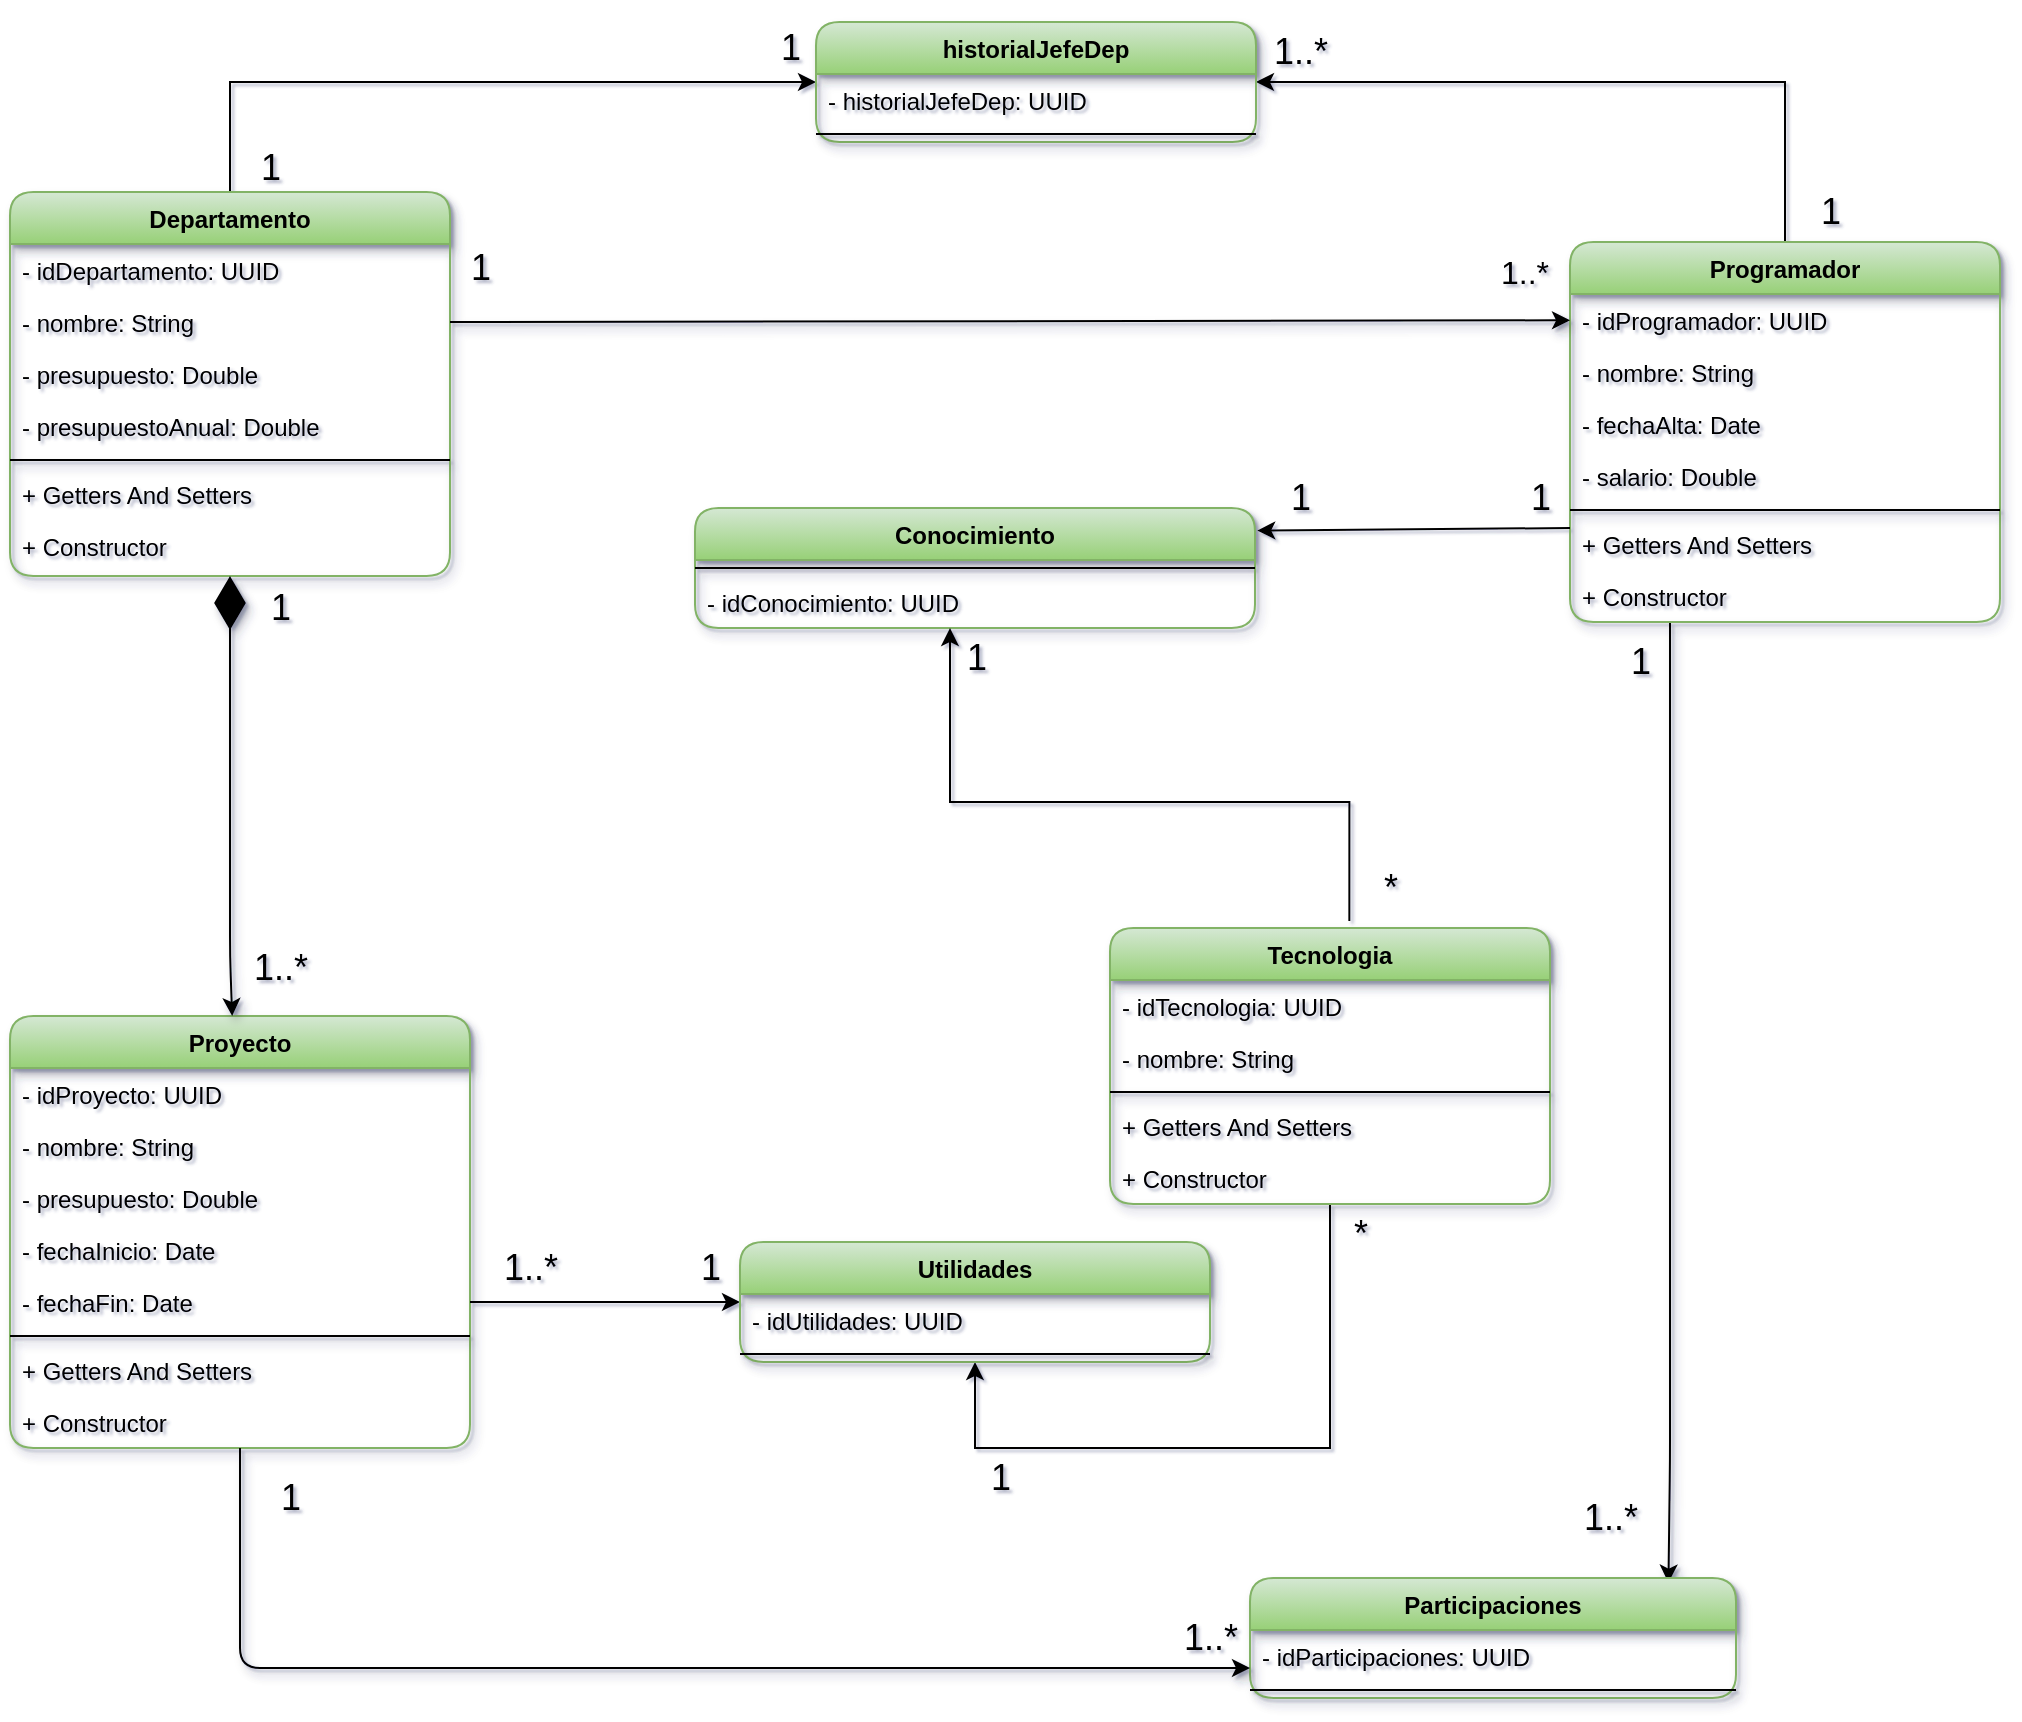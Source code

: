 <mxfile version="15.8.8" type="device"><diagram id="HZmxY4WNw8024BE34JRR" name="Page-1"><mxGraphModel dx="1375" dy="2064" grid="1" gridSize="10" guides="1" tooltips="1" connect="1" arrows="1" fold="1" page="1" pageScale="1" pageWidth="827" pageHeight="1169" background="none" math="0" shadow="1"><root><mxCell id="0"/><mxCell id="1" parent="0"/><mxCell id="15vtKmmrbyeK8iiX_A6A-10" style="edgeStyle=orthogonalEdgeStyle;rounded=0;orthogonalLoop=1;jettySize=auto;html=1;startArrow=none;startFill=0;endArrow=classic;endFill=1;" edge="1" parent="1" source="TiH0geAo-olVfuEoiiwe-1" target="15vtKmmrbyeK8iiX_A6A-1"><mxGeometry relative="1" as="geometry"><Array as="points"><mxPoint x="120" y="-23"/></Array></mxGeometry></mxCell><mxCell id="TiH0geAo-olVfuEoiiwe-1" value="Departamento" style="swimlane;fontStyle=1;align=center;verticalAlign=top;childLayout=stackLayout;horizontal=1;startSize=26;horizontalStack=0;resizeParent=1;resizeParentMax=0;resizeLast=0;collapsible=1;marginBottom=0;fillColor=#d5e8d4;strokeColor=#82b366;gradientColor=#97d077;rounded=1;shadow=1;" parent="1" vertex="1"><mxGeometry x="10" y="32" width="220" height="192" as="geometry"/></mxCell><mxCell id="TiH0geAo-olVfuEoiiwe-2" value="- idDepartamento: UUID" style="text;strokeColor=none;fillColor=none;align=left;verticalAlign=top;spacingLeft=4;spacingRight=4;overflow=hidden;rotatable=0;points=[[0,0.5],[1,0.5]];portConstraint=eastwest;rounded=1;shadow=1;" parent="TiH0geAo-olVfuEoiiwe-1" vertex="1"><mxGeometry y="26" width="220" height="26" as="geometry"/></mxCell><mxCell id="ypCZ3P_r6VAvFXWBrY6j-39" value="- nombre: String" style="text;strokeColor=none;fillColor=none;align=left;verticalAlign=top;spacingLeft=4;spacingRight=4;overflow=hidden;rotatable=0;points=[[0,0.5],[1,0.5]];portConstraint=eastwest;rounded=1;shadow=1;" parent="TiH0geAo-olVfuEoiiwe-1" vertex="1"><mxGeometry y="52" width="220" height="26" as="geometry"/></mxCell><mxCell id="TiH0geAo-olVfuEoiiwe-6" value="- presupuesto: Double" style="text;strokeColor=none;fillColor=none;align=left;verticalAlign=top;spacingLeft=4;spacingRight=4;overflow=hidden;rotatable=0;points=[[0,0.5],[1,0.5]];portConstraint=eastwest;rounded=1;shadow=1;" parent="TiH0geAo-olVfuEoiiwe-1" vertex="1"><mxGeometry y="78" width="220" height="26" as="geometry"/></mxCell><mxCell id="TiH0geAo-olVfuEoiiwe-9" value="- presupuestoAnual: Double" style="text;strokeColor=none;fillColor=none;align=left;verticalAlign=top;spacingLeft=4;spacingRight=4;overflow=hidden;rotatable=0;points=[[0,0.5],[1,0.5]];portConstraint=eastwest;rounded=1;shadow=1;" parent="TiH0geAo-olVfuEoiiwe-1" vertex="1"><mxGeometry y="104" width="220" height="26" as="geometry"/></mxCell><mxCell id="TiH0geAo-olVfuEoiiwe-3" value="" style="line;strokeWidth=1;fillColor=none;align=left;verticalAlign=middle;spacingTop=-1;spacingLeft=3;spacingRight=3;rotatable=0;labelPosition=right;points=[];portConstraint=eastwest;rounded=1;shadow=1;" parent="TiH0geAo-olVfuEoiiwe-1" vertex="1"><mxGeometry y="130" width="220" height="8" as="geometry"/></mxCell><mxCell id="TiH0geAo-olVfuEoiiwe-4" value="+ Getters And Setters" style="text;strokeColor=none;fillColor=none;align=left;verticalAlign=top;spacingLeft=4;spacingRight=4;overflow=hidden;rotatable=0;points=[[0,0.5],[1,0.5]];portConstraint=eastwest;rounded=1;shadow=1;" parent="TiH0geAo-olVfuEoiiwe-1" vertex="1"><mxGeometry y="138" width="220" height="26" as="geometry"/></mxCell><mxCell id="TiH0geAo-olVfuEoiiwe-10" value="+ Constructor" style="text;strokeColor=none;fillColor=none;align=left;verticalAlign=top;spacingLeft=4;spacingRight=4;overflow=hidden;rotatable=0;points=[[0,0.5],[1,0.5]];portConstraint=eastwest;rounded=1;shadow=1;" parent="TiH0geAo-olVfuEoiiwe-1" vertex="1"><mxGeometry y="164" width="220" height="28" as="geometry"/></mxCell><mxCell id="TiH0geAo-olVfuEoiiwe-11" value="Proyecto" style="swimlane;fontStyle=1;align=center;verticalAlign=top;childLayout=stackLayout;horizontal=1;startSize=26;horizontalStack=0;resizeParent=1;resizeParentMax=0;resizeLast=0;collapsible=1;marginBottom=0;fillColor=#d5e8d4;strokeColor=#82b366;gradientColor=#97d077;rounded=1;shadow=1;" parent="1" vertex="1"><mxGeometry x="10" y="444" width="230" height="216" as="geometry"/></mxCell><mxCell id="TiH0geAo-olVfuEoiiwe-12" value="- idProyecto: UUID" style="text;strokeColor=none;fillColor=none;align=left;verticalAlign=top;spacingLeft=4;spacingRight=4;overflow=hidden;rotatable=0;points=[[0,0.5],[1,0.5]];portConstraint=eastwest;rounded=1;shadow=1;" parent="TiH0geAo-olVfuEoiiwe-11" vertex="1"><mxGeometry y="26" width="230" height="26" as="geometry"/></mxCell><mxCell id="ypCZ3P_r6VAvFXWBrY6j-42" value="- nombre: String" style="text;strokeColor=none;fillColor=none;align=left;verticalAlign=top;spacingLeft=4;spacingRight=4;overflow=hidden;rotatable=0;points=[[0,0.5],[1,0.5]];portConstraint=eastwest;rounded=1;shadow=1;" parent="TiH0geAo-olVfuEoiiwe-11" vertex="1"><mxGeometry y="52" width="230" height="26" as="geometry"/></mxCell><mxCell id="TiH0geAo-olVfuEoiiwe-14" value="- presupuesto: Double" style="text;strokeColor=none;fillColor=none;align=left;verticalAlign=top;spacingLeft=4;spacingRight=4;overflow=hidden;rotatable=0;points=[[0,0.5],[1,0.5]];portConstraint=eastwest;rounded=1;shadow=1;" parent="TiH0geAo-olVfuEoiiwe-11" vertex="1"><mxGeometry y="78" width="230" height="26" as="geometry"/></mxCell><mxCell id="TiH0geAo-olVfuEoiiwe-15" value="- fechaInicio: Date" style="text;strokeColor=none;fillColor=none;align=left;verticalAlign=top;spacingLeft=4;spacingRight=4;overflow=hidden;rotatable=0;points=[[0,0.5],[1,0.5]];portConstraint=eastwest;rounded=1;shadow=1;" parent="TiH0geAo-olVfuEoiiwe-11" vertex="1"><mxGeometry y="104" width="230" height="26" as="geometry"/></mxCell><mxCell id="TiH0geAo-olVfuEoiiwe-16" value="- fechaFin: Date" style="text;strokeColor=none;fillColor=none;align=left;verticalAlign=top;spacingLeft=4;spacingRight=4;overflow=hidden;rotatable=0;points=[[0,0.5],[1,0.5]];portConstraint=eastwest;rounded=1;shadow=1;" parent="TiH0geAo-olVfuEoiiwe-11" vertex="1"><mxGeometry y="130" width="230" height="26" as="geometry"/></mxCell><mxCell id="TiH0geAo-olVfuEoiiwe-18" value="" style="line;strokeWidth=1;fillColor=none;align=left;verticalAlign=middle;spacingTop=-1;spacingLeft=3;spacingRight=3;rotatable=0;labelPosition=right;points=[];portConstraint=eastwest;rounded=1;shadow=1;" parent="TiH0geAo-olVfuEoiiwe-11" vertex="1"><mxGeometry y="156" width="230" height="8" as="geometry"/></mxCell><mxCell id="TiH0geAo-olVfuEoiiwe-19" value="+ Getters And Setters" style="text;strokeColor=none;fillColor=none;align=left;verticalAlign=top;spacingLeft=4;spacingRight=4;overflow=hidden;rotatable=0;points=[[0,0.5],[1,0.5]];portConstraint=eastwest;rounded=1;shadow=1;" parent="TiH0geAo-olVfuEoiiwe-11" vertex="1"><mxGeometry y="164" width="230" height="26" as="geometry"/></mxCell><mxCell id="TiH0geAo-olVfuEoiiwe-20" value="+ Constructor " style="text;strokeColor=none;fillColor=none;align=left;verticalAlign=top;spacingLeft=4;spacingRight=4;overflow=hidden;rotatable=0;points=[[0,0.5],[1,0.5]];portConstraint=eastwest;rounded=1;shadow=1;" parent="TiH0geAo-olVfuEoiiwe-11" vertex="1"><mxGeometry y="190" width="230" height="26" as="geometry"/></mxCell><mxCell id="89NfcNjuYtu2z_Fh4dar-20" style="edgeStyle=orthogonalEdgeStyle;rounded=1;orthogonalLoop=1;jettySize=auto;html=1;fontSize=18;endArrow=classic;endFill=1;shadow=1;entryX=0.861;entryY=0.039;entryDx=0;entryDy=0;startArrow=none;startFill=0;entryPerimeter=0;" parent="1" source="TiH0geAo-olVfuEoiiwe-23" target="89NfcNjuYtu2z_Fh4dar-2" edge="1"><mxGeometry relative="1" as="geometry"><Array as="points"><mxPoint x="840" y="666"/><mxPoint x="839" y="666"/></Array><mxPoint x="810" y="590" as="targetPoint"/></mxGeometry></mxCell><mxCell id="15vtKmmrbyeK8iiX_A6A-9" style="edgeStyle=orthogonalEdgeStyle;rounded=0;orthogonalLoop=1;jettySize=auto;html=1;startArrow=none;startFill=0;endArrow=classic;endFill=1;" edge="1" parent="1" source="TiH0geAo-olVfuEoiiwe-23" target="15vtKmmrbyeK8iiX_A6A-1"><mxGeometry relative="1" as="geometry"><Array as="points"><mxPoint x="898" y="-23"/></Array></mxGeometry></mxCell><mxCell id="TiH0geAo-olVfuEoiiwe-23" value="Programador" style="swimlane;fontStyle=1;align=center;verticalAlign=top;childLayout=stackLayout;horizontal=1;startSize=26;horizontalStack=0;resizeParent=1;resizeParentMax=0;resizeLast=0;collapsible=1;marginBottom=0;fillColor=#d5e8d4;strokeColor=#82b366;gradientColor=#97d077;rounded=1;shadow=1;" parent="1" vertex="1"><mxGeometry x="790" y="57" width="215" height="190" as="geometry"/></mxCell><mxCell id="TiH0geAo-olVfuEoiiwe-24" value="- idProgramador: UUID" style="text;strokeColor=none;fillColor=none;align=left;verticalAlign=top;spacingLeft=4;spacingRight=4;overflow=hidden;rotatable=0;points=[[0,0.5],[1,0.5]];portConstraint=eastwest;rounded=1;shadow=1;" parent="TiH0geAo-olVfuEoiiwe-23" vertex="1"><mxGeometry y="26" width="215" height="26" as="geometry"/></mxCell><mxCell id="ypCZ3P_r6VAvFXWBrY6j-40" value="- nombre: String" style="text;strokeColor=none;fillColor=none;align=left;verticalAlign=top;spacingLeft=4;spacingRight=4;overflow=hidden;rotatable=0;points=[[0,0.5],[1,0.5]];portConstraint=eastwest;rounded=1;shadow=1;" parent="TiH0geAo-olVfuEoiiwe-23" vertex="1"><mxGeometry y="52" width="215" height="26" as="geometry"/></mxCell><mxCell id="TiH0geAo-olVfuEoiiwe-25" value="- fechaAlta: Date" style="text;strokeColor=none;fillColor=none;align=left;verticalAlign=top;spacingLeft=4;spacingRight=4;overflow=hidden;rotatable=0;points=[[0,0.5],[1,0.5]];portConstraint=eastwest;rounded=1;shadow=1;" parent="TiH0geAo-olVfuEoiiwe-23" vertex="1"><mxGeometry y="78" width="215" height="26" as="geometry"/></mxCell><mxCell id="TiH0geAo-olVfuEoiiwe-45" value="- salario: Double" style="text;strokeColor=none;fillColor=none;align=left;verticalAlign=top;spacingLeft=4;spacingRight=4;overflow=hidden;rotatable=0;points=[[0,0.5],[1,0.5]];portConstraint=eastwest;rounded=1;shadow=1;" parent="TiH0geAo-olVfuEoiiwe-23" vertex="1"><mxGeometry y="104" width="215" height="26" as="geometry"/></mxCell><mxCell id="TiH0geAo-olVfuEoiiwe-31" value="" style="line;strokeWidth=1;fillColor=none;align=left;verticalAlign=middle;spacingTop=-1;spacingLeft=3;spacingRight=3;rotatable=0;labelPosition=right;points=[];portConstraint=eastwest;rounded=1;shadow=1;" parent="TiH0geAo-olVfuEoiiwe-23" vertex="1"><mxGeometry y="130" width="215" height="8" as="geometry"/></mxCell><mxCell id="TiH0geAo-olVfuEoiiwe-32" value="+ Getters And Setters" style="text;strokeColor=none;fillColor=none;align=left;verticalAlign=top;spacingLeft=4;spacingRight=4;overflow=hidden;rotatable=0;points=[[0,0.5],[1,0.5]];portConstraint=eastwest;rounded=1;shadow=1;" parent="TiH0geAo-olVfuEoiiwe-23" vertex="1"><mxGeometry y="138" width="215" height="26" as="geometry"/></mxCell><mxCell id="TiH0geAo-olVfuEoiiwe-33" value="+ Constructor " style="text;strokeColor=none;fillColor=none;align=left;verticalAlign=top;spacingLeft=4;spacingRight=4;overflow=hidden;rotatable=0;points=[[0,0.5],[1,0.5]];portConstraint=eastwest;rounded=1;shadow=1;" parent="TiH0geAo-olVfuEoiiwe-23" vertex="1"><mxGeometry y="164" width="215" height="26" as="geometry"/></mxCell><mxCell id="Bo5ASMbknL42rBoyFhP4-4" value="&lt;font style=&quot;font-size: 18px&quot;&gt;1&lt;/font&gt;" style="text;html=1;align=center;verticalAlign=middle;resizable=0;points=[];autosize=1;strokeColor=none;fillColor=none;rounded=1;shadow=1;" parent="1" vertex="1"><mxGeometry x="230" y="60" width="30" height="20" as="geometry"/></mxCell><mxCell id="Bo5ASMbknL42rBoyFhP4-10" value="&lt;font style=&quot;font-size: 18px&quot;&gt;1..*&lt;/font&gt;" style="text;html=1;align=center;verticalAlign=middle;resizable=0;points=[];autosize=1;strokeColor=none;fillColor=none;rounded=1;shadow=1;" parent="1" vertex="1"><mxGeometry x="125" y="410" width="40" height="20" as="geometry"/></mxCell><mxCell id="Bo5ASMbknL42rBoyFhP4-11" value="&lt;font style=&quot;font-size: 18px&quot;&gt;1&lt;/font&gt;" style="text;html=1;align=center;verticalAlign=middle;resizable=0;points=[];autosize=1;strokeColor=none;fillColor=none;rounded=1;shadow=1;" parent="1" vertex="1"><mxGeometry x="130" y="230" width="30" height="20" as="geometry"/></mxCell><mxCell id="Bo5ASMbknL42rBoyFhP4-30" value="&lt;font style=&quot;font-size: 18px&quot;&gt;1&lt;/font&gt;" style="text;html=1;align=center;verticalAlign=middle;resizable=0;points=[];autosize=1;strokeColor=none;fillColor=none;rounded=1;shadow=1;" parent="1" vertex="1"><mxGeometry x="760" y="175" width="30" height="20" as="geometry"/></mxCell><mxCell id="89NfcNjuYtu2z_Fh4dar-2" value="Participaciones" style="swimlane;fontStyle=1;align=center;verticalAlign=top;childLayout=stackLayout;horizontal=1;startSize=26;horizontalStack=0;resizeParent=1;resizeParentMax=0;resizeLast=0;collapsible=1;marginBottom=0;fillColor=#d5e8d4;strokeColor=#82b366;gradientColor=#97d077;rounded=1;shadow=1;" parent="1" vertex="1"><mxGeometry x="630" y="725" width="243" height="60" as="geometry"/></mxCell><mxCell id="Gcp4ZpwurgfE3v8SKWam-3" value="- idParticipaciones: UUID" style="text;strokeColor=none;fillColor=none;align=left;verticalAlign=top;spacingLeft=4;spacingRight=4;overflow=hidden;rotatable=0;points=[[0,0.5],[1,0.5]];portConstraint=eastwest;rounded=1;shadow=1;" parent="89NfcNjuYtu2z_Fh4dar-2" vertex="1"><mxGeometry y="26" width="243" height="26" as="geometry"/></mxCell><mxCell id="89NfcNjuYtu2z_Fh4dar-5" value="" style="line;strokeWidth=1;fillColor=none;align=left;verticalAlign=middle;spacingTop=-1;spacingLeft=3;spacingRight=3;rotatable=0;labelPosition=right;points=[];portConstraint=eastwest;rounded=1;shadow=1;" parent="89NfcNjuYtu2z_Fh4dar-2" vertex="1"><mxGeometry y="52" width="243" height="8" as="geometry"/></mxCell><mxCell id="89NfcNjuYtu2z_Fh4dar-17" style="edgeStyle=orthogonalEdgeStyle;rounded=1;orthogonalLoop=1;jettySize=auto;html=1;fontSize=18;endArrow=classic;endFill=1;shadow=1;startArrow=none;startFill=0;" parent="1" source="TiH0geAo-olVfuEoiiwe-11" target="89NfcNjuYtu2z_Fh4dar-2" edge="1"><mxGeometry relative="1" as="geometry"><mxPoint x="660" y="555" as="targetPoint"/><Array as="points"><mxPoint x="125" y="770"/></Array></mxGeometry></mxCell><mxCell id="89NfcNjuYtu2z_Fh4dar-18" value="1" style="text;html=1;align=center;verticalAlign=middle;resizable=0;points=[];autosize=1;strokeColor=none;fillColor=none;fontSize=18;shadow=1;" parent="1" vertex="1"><mxGeometry x="135" y="670" width="30" height="30" as="geometry"/></mxCell><mxCell id="89NfcNjuYtu2z_Fh4dar-22" value="1..*" style="text;html=1;align=center;verticalAlign=middle;resizable=0;points=[];autosize=1;strokeColor=none;fillColor=none;fontSize=18;shadow=1;" parent="1" vertex="1"><mxGeometry x="790" y="680" width="40" height="30" as="geometry"/></mxCell><mxCell id="89NfcNjuYtu2z_Fh4dar-30" value="&lt;font style=&quot;font-size: 18px&quot;&gt;1..*&lt;/font&gt;" style="text;html=1;align=center;verticalAlign=middle;resizable=0;points=[];autosize=1;strokeColor=none;fillColor=none;fontSize=24;shadow=1;" parent="1" vertex="1"><mxGeometry x="635" y="-60" width="40" height="40" as="geometry"/></mxCell><mxCell id="y__afnDM-_Wm_M2NOgLT-11" value="" style="endArrow=none;endFill=0;endSize=24;html=1;rounded=1;shadow=1;labelBorderColor=none;sketch=0;fontSize=11;jumpSize=6;entryX=1;entryY=0.5;entryDx=0;entryDy=0;startArrow=classic;startFill=1;" parent="1" source="TiH0geAo-olVfuEoiiwe-24" target="ypCZ3P_r6VAvFXWBrY6j-39" edge="1"><mxGeometry width="160" relative="1" as="geometry"><mxPoint x="190" y="290" as="sourcePoint"/><mxPoint x="350" y="290" as="targetPoint"/></mxGeometry></mxCell><mxCell id="y__afnDM-_Wm_M2NOgLT-15" value="" style="endArrow=diamondThin;endFill=1;endSize=24;html=1;rounded=1;fontSize=18;sketch=0;shadow=1;jumpSize=6;labelBorderColor=none;startArrow=classic;startFill=1;entryX=0.5;entryY=1;entryDx=0;entryDy=0;entryPerimeter=0;" parent="1" source="TiH0geAo-olVfuEoiiwe-11" target="TiH0geAo-olVfuEoiiwe-10" edge="1"><mxGeometry width="160" relative="1" as="geometry"><mxPoint x="140" y="620.0" as="sourcePoint"/><mxPoint x="110" y="330" as="targetPoint"/><Array as="points"><mxPoint x="120" y="414"/></Array></mxGeometry></mxCell><mxCell id="y__afnDM-_Wm_M2NOgLT-28" value="Conocimiento" style="swimlane;fontStyle=1;align=center;verticalAlign=top;childLayout=stackLayout;horizontal=1;startSize=26;horizontalStack=0;resizeParent=1;resizeParentMax=0;resizeLast=0;collapsible=1;marginBottom=0;fillColor=#d5e8d4;strokeColor=#82b366;gradientColor=#97d077;rounded=1;shadow=1;" parent="1" vertex="1"><mxGeometry x="352.5" y="190" width="280" height="60" as="geometry"/></mxCell><mxCell id="y__afnDM-_Wm_M2NOgLT-37" value="" style="line;strokeWidth=1;fillColor=none;align=left;verticalAlign=middle;spacingTop=-1;spacingLeft=3;spacingRight=3;rotatable=0;labelPosition=right;points=[];portConstraint=eastwest;rounded=1;shadow=1;" parent="y__afnDM-_Wm_M2NOgLT-28" vertex="1"><mxGeometry y="26" width="280" height="8" as="geometry"/></mxCell><mxCell id="Gcp4ZpwurgfE3v8SKWam-1" value="- idConocimiento: UUID" style="text;strokeColor=none;fillColor=none;align=left;verticalAlign=top;spacingLeft=4;spacingRight=4;overflow=hidden;rotatable=0;points=[[0,0.5],[1,0.5]];portConstraint=eastwest;rounded=1;shadow=1;" parent="y__afnDM-_Wm_M2NOgLT-28" vertex="1"><mxGeometry y="34" width="280" height="26" as="geometry"/></mxCell><mxCell id="y__afnDM-_Wm_M2NOgLT-43" value="" style="endArrow=classic;html=1;rounded=1;fontSize=24;exitX=1;exitY=0.5;exitDx=0;exitDy=0;" parent="1" source="TiH0geAo-olVfuEoiiwe-16" target="ypCZ3P_r6VAvFXWBrY6j-2" edge="1"><mxGeometry width="50" height="50" relative="1" as="geometry"><mxPoint x="320" y="570" as="sourcePoint"/><mxPoint x="310" y="-100" as="targetPoint"/><Array as="points"/></mxGeometry></mxCell><mxCell id="y__afnDM-_Wm_M2NOgLT-42" value="" style="endArrow=classic;html=1;rounded=1;fontSize=24;exitX=0;exitY=0.5;exitDx=0;exitDy=0;entryX=1.004;entryY=1.127;entryDx=0;entryDy=0;entryPerimeter=0;" parent="1" edge="1"><mxGeometry width="50" height="50" relative="1" as="geometry"><mxPoint x="790" y="200" as="sourcePoint"/><mxPoint x="633.62" y="201.302" as="targetPoint"/><Array as="points"/></mxGeometry></mxCell><mxCell id="y__afnDM-_Wm_M2NOgLT-44" value="&lt;font style=&quot;font-size: 18px&quot;&gt;1&lt;/font&gt;" style="text;html=1;align=center;verticalAlign=middle;resizable=0;points=[];autosize=1;strokeColor=none;fillColor=none;fontSize=24;" parent="1" vertex="1"><mxGeometry x="810" y="245" width="30" height="40" as="geometry"/></mxCell><mxCell id="y__afnDM-_Wm_M2NOgLT-59" value="&lt;font size=&quot;3&quot;&gt;1..*&lt;/font&gt;" style="text;html=1;align=center;verticalAlign=middle;resizable=0;points=[];autosize=1;strokeColor=none;fillColor=none;fontSize=24;" parent="1" vertex="1"><mxGeometry x="746.5" y="50" width="40" height="40" as="geometry"/></mxCell><mxCell id="ypCZ3P_r6VAvFXWBrY6j-27" style="edgeStyle=orthogonalEdgeStyle;rounded=0;orthogonalLoop=1;jettySize=auto;html=1;fontSize=18;startArrow=classic;startFill=1;endArrow=none;endFill=0;" parent="1" source="ypCZ3P_r6VAvFXWBrY6j-2" target="ypCZ3P_r6VAvFXWBrY6j-18" edge="1"><mxGeometry relative="1" as="geometry"><Array as="points"><mxPoint x="493" y="660"/><mxPoint x="670" y="660"/></Array></mxGeometry></mxCell><mxCell id="ypCZ3P_r6VAvFXWBrY6j-2" value="Utilidades" style="swimlane;fontStyle=1;align=center;verticalAlign=top;childLayout=stackLayout;horizontal=1;startSize=26;horizontalStack=0;resizeParent=1;resizeParentMax=0;resizeLast=0;collapsible=1;marginBottom=0;fillColor=#d5e8d4;strokeColor=#82b366;gradientColor=#97d077;rounded=1;shadow=1;" parent="1" vertex="1"><mxGeometry x="375" y="557" width="235" height="60" as="geometry"/></mxCell><mxCell id="Gcp4ZpwurgfE3v8SKWam-2" value="- idUtilidades: UUID" style="text;strokeColor=none;fillColor=none;align=left;verticalAlign=top;spacingLeft=4;spacingRight=4;overflow=hidden;rotatable=0;points=[[0,0.5],[1,0.5]];portConstraint=eastwest;rounded=1;shadow=1;" parent="ypCZ3P_r6VAvFXWBrY6j-2" vertex="1"><mxGeometry y="26" width="235" height="26" as="geometry"/></mxCell><mxCell id="ypCZ3P_r6VAvFXWBrY6j-6" value="" style="line;strokeWidth=1;fillColor=none;align=left;verticalAlign=middle;spacingTop=-1;spacingLeft=3;spacingRight=3;rotatable=0;labelPosition=right;points=[];portConstraint=eastwest;rounded=1;shadow=1;" parent="ypCZ3P_r6VAvFXWBrY6j-2" vertex="1"><mxGeometry y="52" width="235" height="8" as="geometry"/></mxCell><mxCell id="ypCZ3P_r6VAvFXWBrY6j-9" value="&lt;font style=&quot;font-size: 18px&quot;&gt;1..*&lt;/font&gt;" style="text;html=1;align=center;verticalAlign=middle;resizable=0;points=[];autosize=1;strokeColor=none;fillColor=none;" parent="1" vertex="1"><mxGeometry x="590" y="745" width="40" height="20" as="geometry"/></mxCell><mxCell id="ypCZ3P_r6VAvFXWBrY6j-26" value="" style="edgeStyle=orthogonalEdgeStyle;rounded=0;orthogonalLoop=1;jettySize=auto;html=1;fontSize=18;entryX=0.544;entryY=-0.025;entryDx=0;entryDy=0;entryPerimeter=0;startArrow=classic;startFill=1;endArrow=none;endFill=0;" parent="1" source="y__afnDM-_Wm_M2NOgLT-28" target="ypCZ3P_r6VAvFXWBrY6j-18" edge="1"><mxGeometry relative="1" as="geometry"><Array as="points"><mxPoint x="480" y="337"/><mxPoint x="680" y="337"/></Array></mxGeometry></mxCell><mxCell id="ypCZ3P_r6VAvFXWBrY6j-18" value="Tecnologia" style="swimlane;fontStyle=1;align=center;verticalAlign=top;childLayout=stackLayout;horizontal=1;startSize=26;horizontalStack=0;resizeParent=1;resizeParentMax=0;resizeLast=0;collapsible=1;marginBottom=0;fillColor=#d5e8d4;strokeColor=#82b366;gradientColor=#97d077;rounded=1;shadow=1;" parent="1" vertex="1"><mxGeometry x="560" y="400" width="220" height="138" as="geometry"/></mxCell><mxCell id="ypCZ3P_r6VAvFXWBrY6j-19" value="- idTecnologia: UUID" style="text;strokeColor=none;fillColor=none;align=left;verticalAlign=top;spacingLeft=4;spacingRight=4;overflow=hidden;rotatable=0;points=[[0,0.5],[1,0.5]];portConstraint=eastwest;rounded=1;shadow=1;" parent="ypCZ3P_r6VAvFXWBrY6j-18" vertex="1"><mxGeometry y="26" width="220" height="26" as="geometry"/></mxCell><mxCell id="ypCZ3P_r6VAvFXWBrY6j-44" value="- nombre: String" style="text;strokeColor=none;fillColor=none;align=left;verticalAlign=top;spacingLeft=4;spacingRight=4;overflow=hidden;rotatable=0;points=[[0,0.5],[1,0.5]];portConstraint=eastwest;rounded=1;shadow=1;" parent="ypCZ3P_r6VAvFXWBrY6j-18" vertex="1"><mxGeometry y="52" width="220" height="26" as="geometry"/></mxCell><mxCell id="ypCZ3P_r6VAvFXWBrY6j-21" value="" style="line;strokeWidth=1;fillColor=none;align=left;verticalAlign=middle;spacingTop=-1;spacingLeft=3;spacingRight=3;rotatable=0;labelPosition=right;points=[];portConstraint=eastwest;rounded=1;shadow=1;" parent="ypCZ3P_r6VAvFXWBrY6j-18" vertex="1"><mxGeometry y="78" width="220" height="8" as="geometry"/></mxCell><mxCell id="ypCZ3P_r6VAvFXWBrY6j-22" value="+ Getters And Setters" style="text;strokeColor=none;fillColor=none;align=left;verticalAlign=top;spacingLeft=4;spacingRight=4;overflow=hidden;rotatable=0;points=[[0,0.5],[1,0.5]];portConstraint=eastwest;rounded=1;shadow=1;" parent="ypCZ3P_r6VAvFXWBrY6j-18" vertex="1"><mxGeometry y="86" width="220" height="26" as="geometry"/></mxCell><mxCell id="ypCZ3P_r6VAvFXWBrY6j-23" value="+ Constructor " style="text;strokeColor=none;fillColor=none;align=left;verticalAlign=top;spacingLeft=4;spacingRight=4;overflow=hidden;rotatable=0;points=[[0,0.5],[1,0.5]];portConstraint=eastwest;rounded=1;shadow=1;" parent="ypCZ3P_r6VAvFXWBrY6j-18" vertex="1"><mxGeometry y="112" width="220" height="26" as="geometry"/></mxCell><mxCell id="ypCZ3P_r6VAvFXWBrY6j-28" value="1..*" style="text;html=1;align=center;verticalAlign=middle;resizable=0;points=[];autosize=1;strokeColor=none;fillColor=none;fontSize=18;" parent="1" vertex="1"><mxGeometry x="250" y="555" width="40" height="30" as="geometry"/></mxCell><mxCell id="ypCZ3P_r6VAvFXWBrY6j-29" value="1" style="text;html=1;align=center;verticalAlign=middle;resizable=0;points=[];autosize=1;strokeColor=none;fillColor=none;fontSize=18;" parent="1" vertex="1"><mxGeometry x="345" y="555" width="30" height="30" as="geometry"/></mxCell><mxCell id="ypCZ3P_r6VAvFXWBrY6j-30" value="1" style="text;html=1;align=center;verticalAlign=middle;resizable=0;points=[];autosize=1;strokeColor=none;fillColor=none;fontSize=18;" parent="1" vertex="1"><mxGeometry x="490" y="660" width="30" height="30" as="geometry"/></mxCell><mxCell id="ypCZ3P_r6VAvFXWBrY6j-31" value="*" style="text;html=1;align=center;verticalAlign=middle;resizable=0;points=[];autosize=1;strokeColor=none;fillColor=none;fontSize=18;" parent="1" vertex="1"><mxGeometry x="675" y="538" width="20" height="30" as="geometry"/></mxCell><mxCell id="ypCZ3P_r6VAvFXWBrY6j-32" value="1" style="text;html=1;align=center;verticalAlign=middle;resizable=0;points=[];autosize=1;strokeColor=none;fillColor=none;fontSize=18;" parent="1" vertex="1"><mxGeometry x="640" y="170" width="30" height="30" as="geometry"/></mxCell><mxCell id="ypCZ3P_r6VAvFXWBrY6j-33" value="1" style="text;html=1;align=center;verticalAlign=middle;resizable=0;points=[];autosize=1;strokeColor=none;fillColor=none;fontSize=18;" parent="1" vertex="1"><mxGeometry x="477.5" y="250" width="30" height="30" as="geometry"/></mxCell><mxCell id="ypCZ3P_r6VAvFXWBrY6j-34" value="*" style="text;html=1;align=center;verticalAlign=middle;resizable=0;points=[];autosize=1;strokeColor=none;fillColor=none;fontSize=18;" parent="1" vertex="1"><mxGeometry x="690" y="365" width="20" height="30" as="geometry"/></mxCell><mxCell id="15vtKmmrbyeK8iiX_A6A-1" value="historialJefeDep" style="swimlane;fontStyle=1;align=center;verticalAlign=top;childLayout=stackLayout;horizontal=1;startSize=26;horizontalStack=0;resizeParent=1;resizeParentMax=0;resizeLast=0;collapsible=1;marginBottom=0;fillColor=#d5e8d4;strokeColor=#82b366;gradientColor=#97d077;rounded=1;shadow=1;" vertex="1" parent="1"><mxGeometry x="413" y="-53" width="220" height="60" as="geometry"/></mxCell><mxCell id="15vtKmmrbyeK8iiX_A6A-2" value="- historialJefeDep: UUID" style="text;strokeColor=none;fillColor=none;align=left;verticalAlign=top;spacingLeft=4;spacingRight=4;overflow=hidden;rotatable=0;points=[[0,0.5],[1,0.5]];portConstraint=eastwest;rounded=1;shadow=1;" vertex="1" parent="15vtKmmrbyeK8iiX_A6A-1"><mxGeometry y="26" width="220" height="26" as="geometry"/></mxCell><mxCell id="15vtKmmrbyeK8iiX_A6A-6" value="" style="line;strokeWidth=1;fillColor=none;align=left;verticalAlign=middle;spacingTop=-1;spacingLeft=3;spacingRight=3;rotatable=0;labelPosition=right;points=[];portConstraint=eastwest;rounded=1;shadow=1;" vertex="1" parent="15vtKmmrbyeK8iiX_A6A-1"><mxGeometry y="52" width="220" height="8" as="geometry"/></mxCell><mxCell id="15vtKmmrbyeK8iiX_A6A-11" value="&lt;font style=&quot;font-size: 18px&quot;&gt;1&lt;/font&gt;" style="text;html=1;align=center;verticalAlign=middle;resizable=0;points=[];autosize=1;strokeColor=none;fillColor=none;" vertex="1" parent="1"><mxGeometry x="385" y="-50" width="30" height="20" as="geometry"/></mxCell><mxCell id="15vtKmmrbyeK8iiX_A6A-12" value="1" style="text;html=1;align=center;verticalAlign=middle;resizable=0;points=[];autosize=1;strokeColor=none;fillColor=none;fontSize=18;" vertex="1" parent="1"><mxGeometry x="905" y="27" width="30" height="30" as="geometry"/></mxCell><mxCell id="15vtKmmrbyeK8iiX_A6A-13" value="1" style="text;html=1;align=center;verticalAlign=middle;resizable=0;points=[];autosize=1;strokeColor=none;fillColor=none;fontSize=18;" vertex="1" parent="1"><mxGeometry x="125" y="5" width="30" height="30" as="geometry"/></mxCell></root></mxGraphModel></diagram></mxfile>